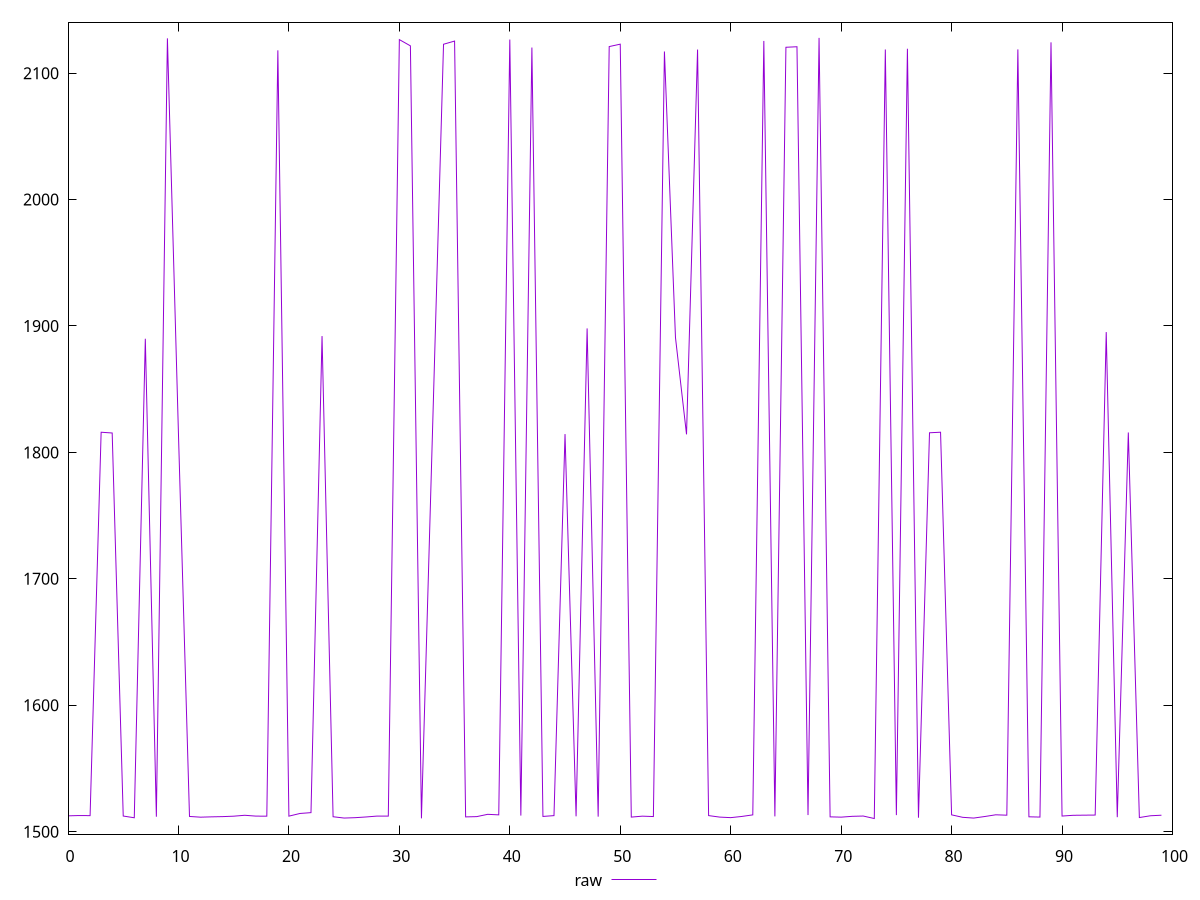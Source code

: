 reset
set terminal svg size 640, 490 enhanced background rgb 'white'
set output "reprap/interactive/samples/pages+cached+noexternal+nofonts/raw/values.svg"

$raw <<EOF
0 1512.5450999999998
1 1512.7898
2 1512.7122999999997
3 1815.9706999999999
4 1815.3698
5 1512.3962
6 1511.0292
7 1889.9069499999996
8 1511.8717000000001
9 2127.5266000000006
10 1814.8539
11 1512.0697
12 1511.4937
13 1511.7517
14 1511.9356
15 1512.2756999999997
16 1512.9938000000002
17 1512.3415
18 1512.2648
19 2118.01035
20 1512.3009
21 1514.4204000000002
22 1515.0818
23 1891.9956499999998
24 1511.8365
25 1510.7986
26 1511.0933
27 1511.6677
28 1512.3692
29 1512.3165000000004
30 2126.52275
31 2121.58605
32 1510.5582
33 1816.0124
34 2122.8513
35 2125.3681500000002
36 1511.7137000000002
37 1511.9260000000002
38 1513.7508
39 1513.3195999999998
40 2126.5461
41 1512.7401000000002
42 2120.2714
43 1512.0814
44 1512.7191
45 1814.4798
46 1512.1834
47 1898.0655000000002
48 1511.9084999999998
49 2121.0107
50 2122.9211999999998
51 1511.5583
52 1512.2967999999998
53 1511.9845
54 2117.1429000000007
55 1890.9090999999996
56 1814.272
57 2118.63865
58 1512.7432
59 1511.5524
60 1511.1264
61 1512.0600999999997
62 1513.3143
63 2125.46445
64 1512.0946
65 2120.4595999999997
66 2120.87775
67 1513.1734999999999
68 2127.8655
69 1511.7476000000004
70 1511.5095999999999
71 1512.1618999999996
72 1512.3959
73 1510.4286000000002
74 2118.7026499999997
75 1513.1163
76 2119.2700999999997
77 1511.0492999999997
78 1815.5373
79 1815.9814999999999
80 1513.3328000000001
81 1511.3780000000002
82 1510.7871
83 1512.0085
84 1513.3778000000002
85 1513.0617
86 2118.78495
87 1511.7861999999998
88 1511.5686
89 2124.34705
90 1512.3790999999999
91 1512.9732999999999
92 1513.0808000000002
93 1513.1664
94 1895.1799500000002
95 1511.5045999999995
96 1815.7525000000003
97 1511.1965
98 1512.6099999999997
99 1513.0369999999998
EOF

set key outside below
set yrange [1498.0798620000003:2140.214238]

plot \
  $raw title "raw" with line, \


reset